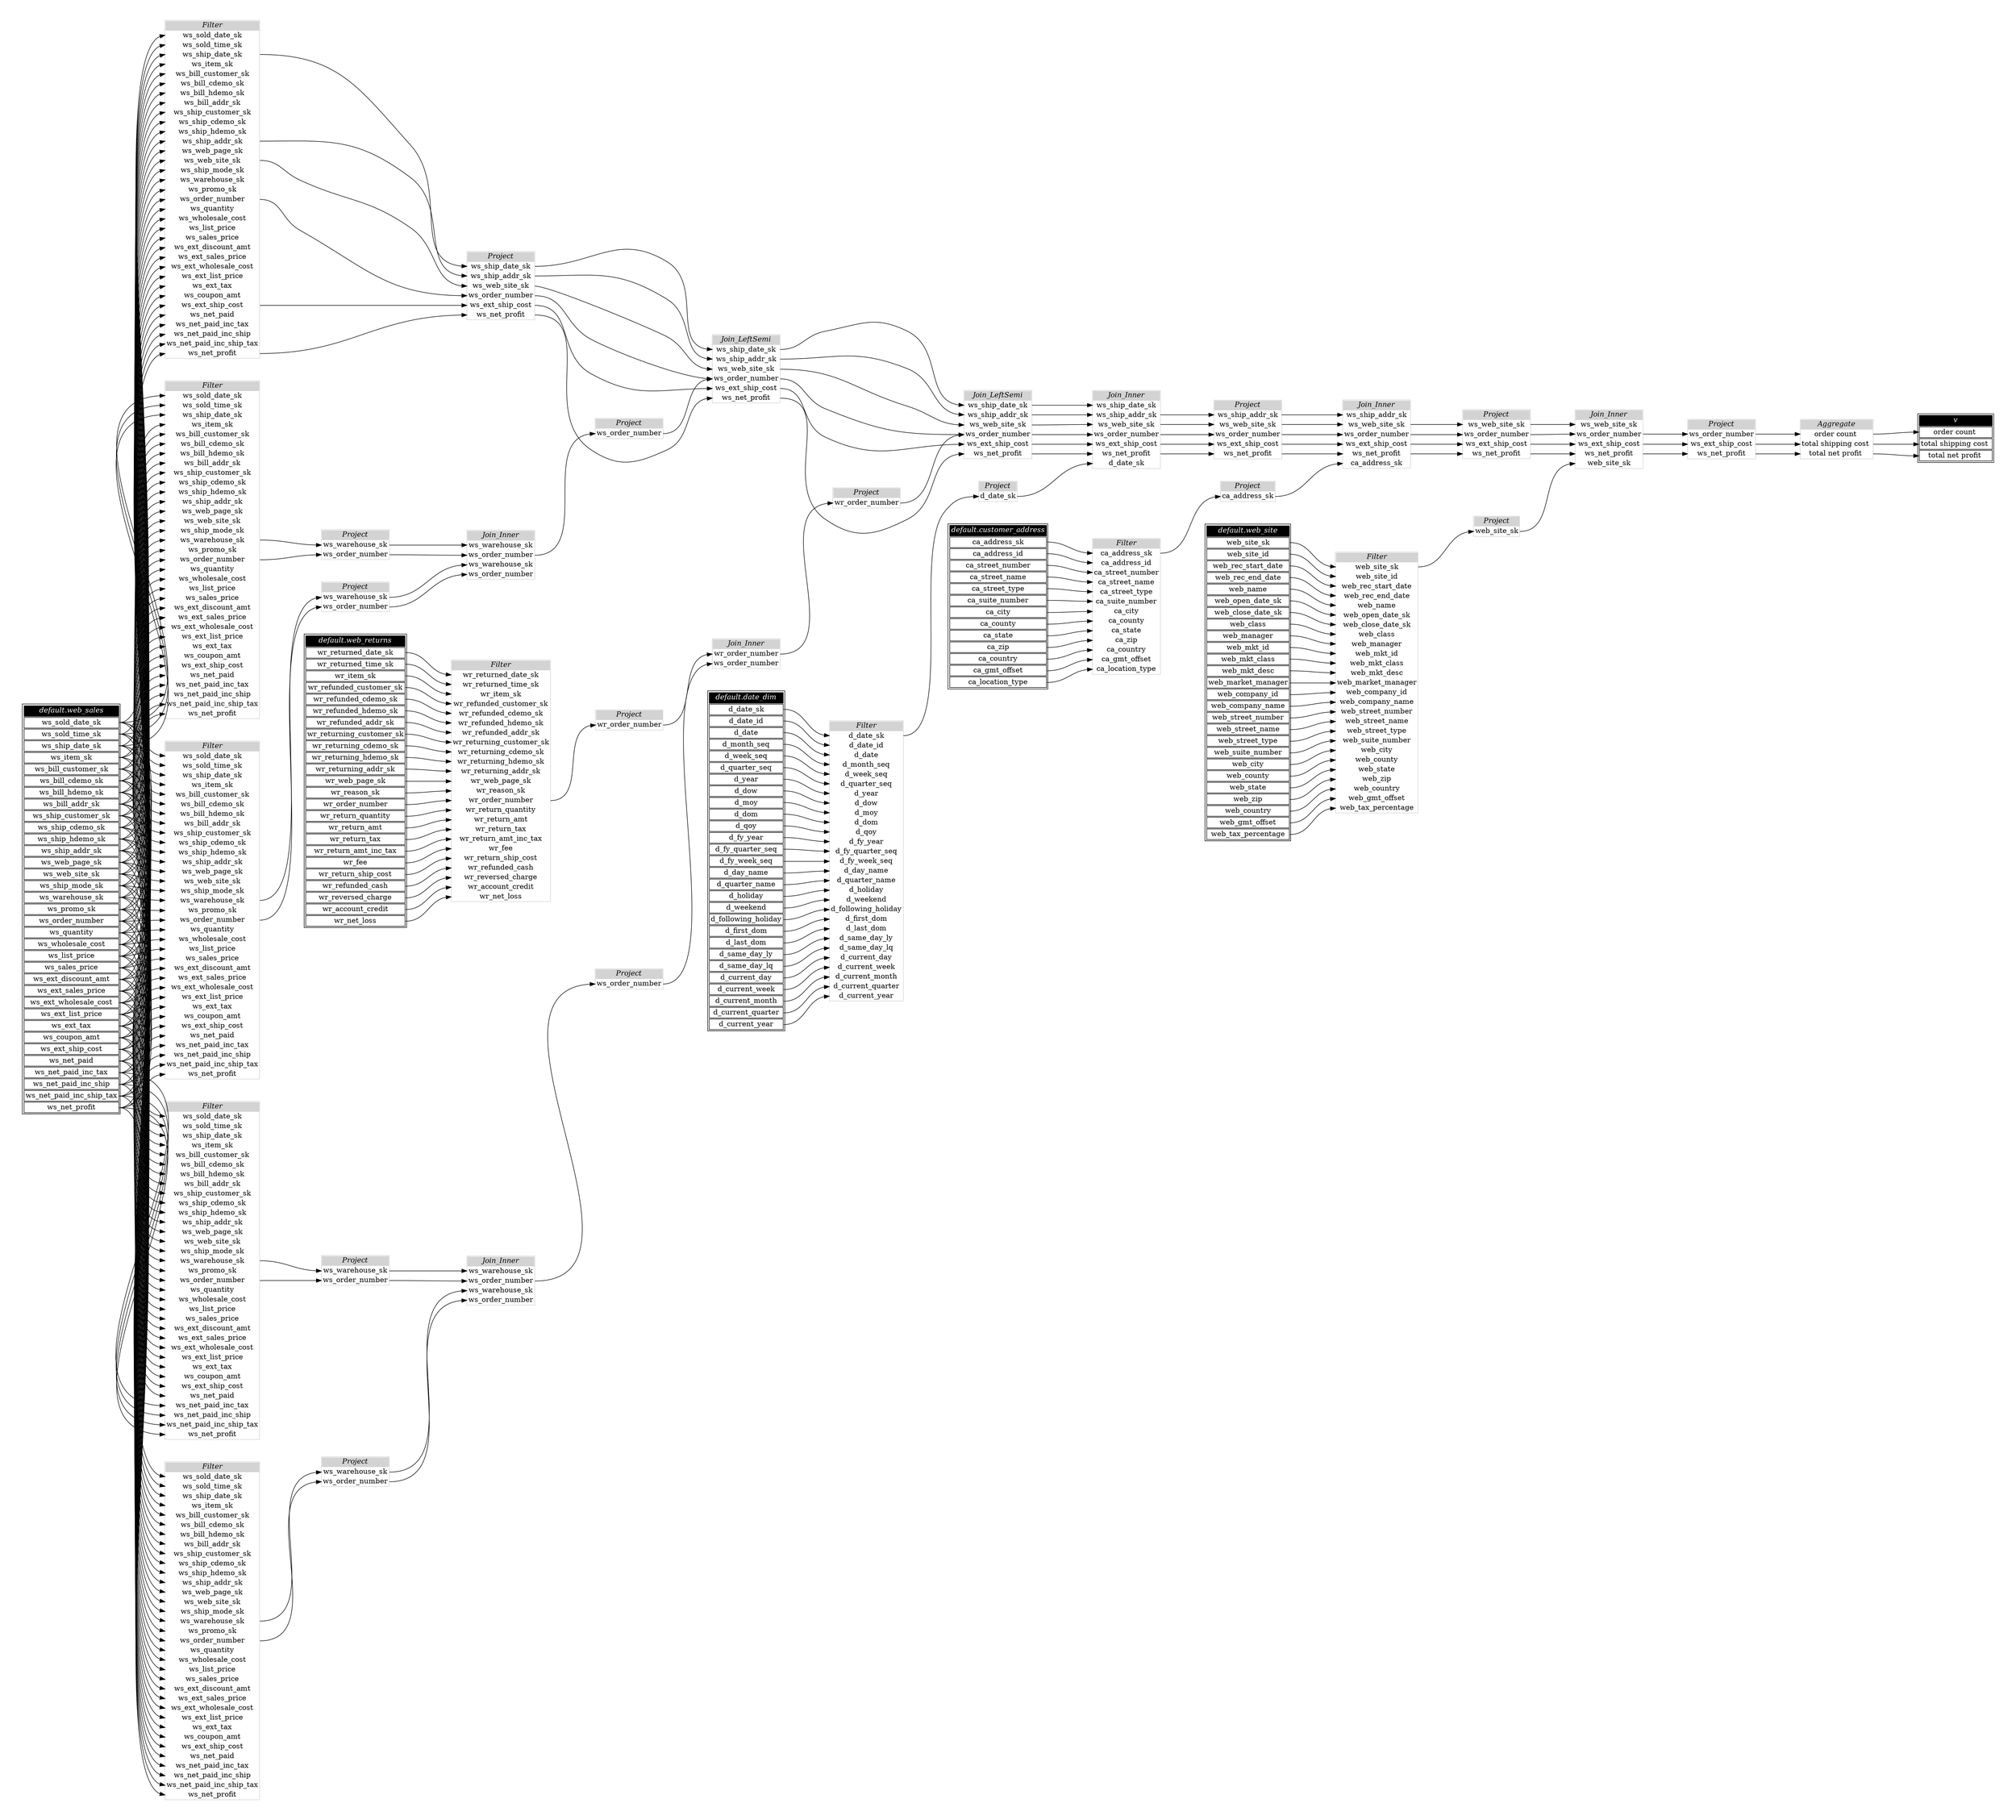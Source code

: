 // Automatically generated by TPCDSFlowTestSuite


digraph {
  graph [pad="0.5" nodesep="0.5" ranksep="1" fontname="Helvetica" rankdir=LR];
  node [shape=plaintext]

  
"Aggregate_e371d98" [label=<
<table color="lightgray" border="1" cellborder="0" cellspacing="0">
  <tr><td bgcolor="lightgray" port="nodeName"><i>Aggregate</i></td></tr>
  <tr><td port="0">order count </td></tr>
<tr><td port="1">total shipping cost </td></tr>
<tr><td port="2">total net profit </td></tr>
</table>>];
     

"Filter_208d523" [label=<
<table color="lightgray" border="1" cellborder="0" cellspacing="0">
  <tr><td bgcolor="lightgray" port="nodeName"><i>Filter</i></td></tr>
  <tr><td port="0">ws_sold_date_sk</td></tr>
<tr><td port="1">ws_sold_time_sk</td></tr>
<tr><td port="2">ws_ship_date_sk</td></tr>
<tr><td port="3">ws_item_sk</td></tr>
<tr><td port="4">ws_bill_customer_sk</td></tr>
<tr><td port="5">ws_bill_cdemo_sk</td></tr>
<tr><td port="6">ws_bill_hdemo_sk</td></tr>
<tr><td port="7">ws_bill_addr_sk</td></tr>
<tr><td port="8">ws_ship_customer_sk</td></tr>
<tr><td port="9">ws_ship_cdemo_sk</td></tr>
<tr><td port="10">ws_ship_hdemo_sk</td></tr>
<tr><td port="11">ws_ship_addr_sk</td></tr>
<tr><td port="12">ws_web_page_sk</td></tr>
<tr><td port="13">ws_web_site_sk</td></tr>
<tr><td port="14">ws_ship_mode_sk</td></tr>
<tr><td port="15">ws_warehouse_sk</td></tr>
<tr><td port="16">ws_promo_sk</td></tr>
<tr><td port="17">ws_order_number</td></tr>
<tr><td port="18">ws_quantity</td></tr>
<tr><td port="19">ws_wholesale_cost</td></tr>
<tr><td port="20">ws_list_price</td></tr>
<tr><td port="21">ws_sales_price</td></tr>
<tr><td port="22">ws_ext_discount_amt</td></tr>
<tr><td port="23">ws_ext_sales_price</td></tr>
<tr><td port="24">ws_ext_wholesale_cost</td></tr>
<tr><td port="25">ws_ext_list_price</td></tr>
<tr><td port="26">ws_ext_tax</td></tr>
<tr><td port="27">ws_coupon_amt</td></tr>
<tr><td port="28">ws_ext_ship_cost</td></tr>
<tr><td port="29">ws_net_paid</td></tr>
<tr><td port="30">ws_net_paid_inc_tax</td></tr>
<tr><td port="31">ws_net_paid_inc_ship</td></tr>
<tr><td port="32">ws_net_paid_inc_ship_tax</td></tr>
<tr><td port="33">ws_net_profit</td></tr>
</table>>];
     

"Filter_3558c4f" [label=<
<table color="lightgray" border="1" cellborder="0" cellspacing="0">
  <tr><td bgcolor="lightgray" port="nodeName"><i>Filter</i></td></tr>
  <tr><td port="0">ws_sold_date_sk</td></tr>
<tr><td port="1">ws_sold_time_sk</td></tr>
<tr><td port="2">ws_ship_date_sk</td></tr>
<tr><td port="3">ws_item_sk</td></tr>
<tr><td port="4">ws_bill_customer_sk</td></tr>
<tr><td port="5">ws_bill_cdemo_sk</td></tr>
<tr><td port="6">ws_bill_hdemo_sk</td></tr>
<tr><td port="7">ws_bill_addr_sk</td></tr>
<tr><td port="8">ws_ship_customer_sk</td></tr>
<tr><td port="9">ws_ship_cdemo_sk</td></tr>
<tr><td port="10">ws_ship_hdemo_sk</td></tr>
<tr><td port="11">ws_ship_addr_sk</td></tr>
<tr><td port="12">ws_web_page_sk</td></tr>
<tr><td port="13">ws_web_site_sk</td></tr>
<tr><td port="14">ws_ship_mode_sk</td></tr>
<tr><td port="15">ws_warehouse_sk</td></tr>
<tr><td port="16">ws_promo_sk</td></tr>
<tr><td port="17">ws_order_number</td></tr>
<tr><td port="18">ws_quantity</td></tr>
<tr><td port="19">ws_wholesale_cost</td></tr>
<tr><td port="20">ws_list_price</td></tr>
<tr><td port="21">ws_sales_price</td></tr>
<tr><td port="22">ws_ext_discount_amt</td></tr>
<tr><td port="23">ws_ext_sales_price</td></tr>
<tr><td port="24">ws_ext_wholesale_cost</td></tr>
<tr><td port="25">ws_ext_list_price</td></tr>
<tr><td port="26">ws_ext_tax</td></tr>
<tr><td port="27">ws_coupon_amt</td></tr>
<tr><td port="28">ws_ext_ship_cost</td></tr>
<tr><td port="29">ws_net_paid</td></tr>
<tr><td port="30">ws_net_paid_inc_tax</td></tr>
<tr><td port="31">ws_net_paid_inc_ship</td></tr>
<tr><td port="32">ws_net_paid_inc_ship_tax</td></tr>
<tr><td port="33">ws_net_profit</td></tr>
</table>>];
     

"Filter_7d4edda" [label=<
<table color="lightgray" border="1" cellborder="0" cellspacing="0">
  <tr><td bgcolor="lightgray" port="nodeName"><i>Filter</i></td></tr>
  <tr><td port="0">ws_sold_date_sk</td></tr>
<tr><td port="1">ws_sold_time_sk</td></tr>
<tr><td port="2">ws_ship_date_sk</td></tr>
<tr><td port="3">ws_item_sk</td></tr>
<tr><td port="4">ws_bill_customer_sk</td></tr>
<tr><td port="5">ws_bill_cdemo_sk</td></tr>
<tr><td port="6">ws_bill_hdemo_sk</td></tr>
<tr><td port="7">ws_bill_addr_sk</td></tr>
<tr><td port="8">ws_ship_customer_sk</td></tr>
<tr><td port="9">ws_ship_cdemo_sk</td></tr>
<tr><td port="10">ws_ship_hdemo_sk</td></tr>
<tr><td port="11">ws_ship_addr_sk</td></tr>
<tr><td port="12">ws_web_page_sk</td></tr>
<tr><td port="13">ws_web_site_sk</td></tr>
<tr><td port="14">ws_ship_mode_sk</td></tr>
<tr><td port="15">ws_warehouse_sk</td></tr>
<tr><td port="16">ws_promo_sk</td></tr>
<tr><td port="17">ws_order_number</td></tr>
<tr><td port="18">ws_quantity</td></tr>
<tr><td port="19">ws_wholesale_cost</td></tr>
<tr><td port="20">ws_list_price</td></tr>
<tr><td port="21">ws_sales_price</td></tr>
<tr><td port="22">ws_ext_discount_amt</td></tr>
<tr><td port="23">ws_ext_sales_price</td></tr>
<tr><td port="24">ws_ext_wholesale_cost</td></tr>
<tr><td port="25">ws_ext_list_price</td></tr>
<tr><td port="26">ws_ext_tax</td></tr>
<tr><td port="27">ws_coupon_amt</td></tr>
<tr><td port="28">ws_ext_ship_cost</td></tr>
<tr><td port="29">ws_net_paid</td></tr>
<tr><td port="30">ws_net_paid_inc_tax</td></tr>
<tr><td port="31">ws_net_paid_inc_ship</td></tr>
<tr><td port="32">ws_net_paid_inc_ship_tax</td></tr>
<tr><td port="33">ws_net_profit</td></tr>
</table>>];
     

"Filter_c6d1581" [label=<
<table color="lightgray" border="1" cellborder="0" cellspacing="0">
  <tr><td bgcolor="lightgray" port="nodeName"><i>Filter</i></td></tr>
  <tr><td port="0">d_date_sk</td></tr>
<tr><td port="1">d_date_id</td></tr>
<tr><td port="2">d_date</td></tr>
<tr><td port="3">d_month_seq</td></tr>
<tr><td port="4">d_week_seq</td></tr>
<tr><td port="5">d_quarter_seq</td></tr>
<tr><td port="6">d_year</td></tr>
<tr><td port="7">d_dow</td></tr>
<tr><td port="8">d_moy</td></tr>
<tr><td port="9">d_dom</td></tr>
<tr><td port="10">d_qoy</td></tr>
<tr><td port="11">d_fy_year</td></tr>
<tr><td port="12">d_fy_quarter_seq</td></tr>
<tr><td port="13">d_fy_week_seq</td></tr>
<tr><td port="14">d_day_name</td></tr>
<tr><td port="15">d_quarter_name</td></tr>
<tr><td port="16">d_holiday</td></tr>
<tr><td port="17">d_weekend</td></tr>
<tr><td port="18">d_following_holiday</td></tr>
<tr><td port="19">d_first_dom</td></tr>
<tr><td port="20">d_last_dom</td></tr>
<tr><td port="21">d_same_day_ly</td></tr>
<tr><td port="22">d_same_day_lq</td></tr>
<tr><td port="23">d_current_day</td></tr>
<tr><td port="24">d_current_week</td></tr>
<tr><td port="25">d_current_month</td></tr>
<tr><td port="26">d_current_quarter</td></tr>
<tr><td port="27">d_current_year</td></tr>
</table>>];
     

"Filter_d4b6db3" [label=<
<table color="lightgray" border="1" cellborder="0" cellspacing="0">
  <tr><td bgcolor="lightgray" port="nodeName"><i>Filter</i></td></tr>
  <tr><td port="0">ws_sold_date_sk</td></tr>
<tr><td port="1">ws_sold_time_sk</td></tr>
<tr><td port="2">ws_ship_date_sk</td></tr>
<tr><td port="3">ws_item_sk</td></tr>
<tr><td port="4">ws_bill_customer_sk</td></tr>
<tr><td port="5">ws_bill_cdemo_sk</td></tr>
<tr><td port="6">ws_bill_hdemo_sk</td></tr>
<tr><td port="7">ws_bill_addr_sk</td></tr>
<tr><td port="8">ws_ship_customer_sk</td></tr>
<tr><td port="9">ws_ship_cdemo_sk</td></tr>
<tr><td port="10">ws_ship_hdemo_sk</td></tr>
<tr><td port="11">ws_ship_addr_sk</td></tr>
<tr><td port="12">ws_web_page_sk</td></tr>
<tr><td port="13">ws_web_site_sk</td></tr>
<tr><td port="14">ws_ship_mode_sk</td></tr>
<tr><td port="15">ws_warehouse_sk</td></tr>
<tr><td port="16">ws_promo_sk</td></tr>
<tr><td port="17">ws_order_number</td></tr>
<tr><td port="18">ws_quantity</td></tr>
<tr><td port="19">ws_wholesale_cost</td></tr>
<tr><td port="20">ws_list_price</td></tr>
<tr><td port="21">ws_sales_price</td></tr>
<tr><td port="22">ws_ext_discount_amt</td></tr>
<tr><td port="23">ws_ext_sales_price</td></tr>
<tr><td port="24">ws_ext_wholesale_cost</td></tr>
<tr><td port="25">ws_ext_list_price</td></tr>
<tr><td port="26">ws_ext_tax</td></tr>
<tr><td port="27">ws_coupon_amt</td></tr>
<tr><td port="28">ws_ext_ship_cost</td></tr>
<tr><td port="29">ws_net_paid</td></tr>
<tr><td port="30">ws_net_paid_inc_tax</td></tr>
<tr><td port="31">ws_net_paid_inc_ship</td></tr>
<tr><td port="32">ws_net_paid_inc_ship_tax</td></tr>
<tr><td port="33">ws_net_profit</td></tr>
</table>>];
     

"Filter_d7a88a7" [label=<
<table color="lightgray" border="1" cellborder="0" cellspacing="0">
  <tr><td bgcolor="lightgray" port="nodeName"><i>Filter</i></td></tr>
  <tr><td port="0">ws_sold_date_sk</td></tr>
<tr><td port="1">ws_sold_time_sk</td></tr>
<tr><td port="2">ws_ship_date_sk</td></tr>
<tr><td port="3">ws_item_sk</td></tr>
<tr><td port="4">ws_bill_customer_sk</td></tr>
<tr><td port="5">ws_bill_cdemo_sk</td></tr>
<tr><td port="6">ws_bill_hdemo_sk</td></tr>
<tr><td port="7">ws_bill_addr_sk</td></tr>
<tr><td port="8">ws_ship_customer_sk</td></tr>
<tr><td port="9">ws_ship_cdemo_sk</td></tr>
<tr><td port="10">ws_ship_hdemo_sk</td></tr>
<tr><td port="11">ws_ship_addr_sk</td></tr>
<tr><td port="12">ws_web_page_sk</td></tr>
<tr><td port="13">ws_web_site_sk</td></tr>
<tr><td port="14">ws_ship_mode_sk</td></tr>
<tr><td port="15">ws_warehouse_sk</td></tr>
<tr><td port="16">ws_promo_sk</td></tr>
<tr><td port="17">ws_order_number</td></tr>
<tr><td port="18">ws_quantity</td></tr>
<tr><td port="19">ws_wholesale_cost</td></tr>
<tr><td port="20">ws_list_price</td></tr>
<tr><td port="21">ws_sales_price</td></tr>
<tr><td port="22">ws_ext_discount_amt</td></tr>
<tr><td port="23">ws_ext_sales_price</td></tr>
<tr><td port="24">ws_ext_wholesale_cost</td></tr>
<tr><td port="25">ws_ext_list_price</td></tr>
<tr><td port="26">ws_ext_tax</td></tr>
<tr><td port="27">ws_coupon_amt</td></tr>
<tr><td port="28">ws_ext_ship_cost</td></tr>
<tr><td port="29">ws_net_paid</td></tr>
<tr><td port="30">ws_net_paid_inc_tax</td></tr>
<tr><td port="31">ws_net_paid_inc_ship</td></tr>
<tr><td port="32">ws_net_paid_inc_ship_tax</td></tr>
<tr><td port="33">ws_net_profit</td></tr>
</table>>];
     

"Filter_e2f67c9" [label=<
<table color="lightgray" border="1" cellborder="0" cellspacing="0">
  <tr><td bgcolor="lightgray" port="nodeName"><i>Filter</i></td></tr>
  <tr><td port="0">ca_address_sk</td></tr>
<tr><td port="1">ca_address_id</td></tr>
<tr><td port="2">ca_street_number</td></tr>
<tr><td port="3">ca_street_name</td></tr>
<tr><td port="4">ca_street_type</td></tr>
<tr><td port="5">ca_suite_number</td></tr>
<tr><td port="6">ca_city</td></tr>
<tr><td port="7">ca_county</td></tr>
<tr><td port="8">ca_state</td></tr>
<tr><td port="9">ca_zip</td></tr>
<tr><td port="10">ca_country</td></tr>
<tr><td port="11">ca_gmt_offset</td></tr>
<tr><td port="12">ca_location_type</td></tr>
</table>>];
     

"Filter_e3b08f1" [label=<
<table color="lightgray" border="1" cellborder="0" cellspacing="0">
  <tr><td bgcolor="lightgray" port="nodeName"><i>Filter</i></td></tr>
  <tr><td port="0">web_site_sk</td></tr>
<tr><td port="1">web_site_id</td></tr>
<tr><td port="2">web_rec_start_date</td></tr>
<tr><td port="3">web_rec_end_date</td></tr>
<tr><td port="4">web_name</td></tr>
<tr><td port="5">web_open_date_sk</td></tr>
<tr><td port="6">web_close_date_sk</td></tr>
<tr><td port="7">web_class</td></tr>
<tr><td port="8">web_manager</td></tr>
<tr><td port="9">web_mkt_id</td></tr>
<tr><td port="10">web_mkt_class</td></tr>
<tr><td port="11">web_mkt_desc</td></tr>
<tr><td port="12">web_market_manager</td></tr>
<tr><td port="13">web_company_id</td></tr>
<tr><td port="14">web_company_name</td></tr>
<tr><td port="15">web_street_number</td></tr>
<tr><td port="16">web_street_name</td></tr>
<tr><td port="17">web_street_type</td></tr>
<tr><td port="18">web_suite_number</td></tr>
<tr><td port="19">web_city</td></tr>
<tr><td port="20">web_county</td></tr>
<tr><td port="21">web_state</td></tr>
<tr><td port="22">web_zip</td></tr>
<tr><td port="23">web_country</td></tr>
<tr><td port="24">web_gmt_offset</td></tr>
<tr><td port="25">web_tax_percentage</td></tr>
</table>>];
     

"Filter_fd3e53d" [label=<
<table color="lightgray" border="1" cellborder="0" cellspacing="0">
  <tr><td bgcolor="lightgray" port="nodeName"><i>Filter</i></td></tr>
  <tr><td port="0">wr_returned_date_sk</td></tr>
<tr><td port="1">wr_returned_time_sk</td></tr>
<tr><td port="2">wr_item_sk</td></tr>
<tr><td port="3">wr_refunded_customer_sk</td></tr>
<tr><td port="4">wr_refunded_cdemo_sk</td></tr>
<tr><td port="5">wr_refunded_hdemo_sk</td></tr>
<tr><td port="6">wr_refunded_addr_sk</td></tr>
<tr><td port="7">wr_returning_customer_sk</td></tr>
<tr><td port="8">wr_returning_cdemo_sk</td></tr>
<tr><td port="9">wr_returning_hdemo_sk</td></tr>
<tr><td port="10">wr_returning_addr_sk</td></tr>
<tr><td port="11">wr_web_page_sk</td></tr>
<tr><td port="12">wr_reason_sk</td></tr>
<tr><td port="13">wr_order_number</td></tr>
<tr><td port="14">wr_return_quantity</td></tr>
<tr><td port="15">wr_return_amt</td></tr>
<tr><td port="16">wr_return_tax</td></tr>
<tr><td port="17">wr_return_amt_inc_tax</td></tr>
<tr><td port="18">wr_fee</td></tr>
<tr><td port="19">wr_return_ship_cost</td></tr>
<tr><td port="20">wr_refunded_cash</td></tr>
<tr><td port="21">wr_reversed_charge</td></tr>
<tr><td port="22">wr_account_credit</td></tr>
<tr><td port="23">wr_net_loss</td></tr>
</table>>];
     

"Join_Inner_01ff8b7" [label=<
<table color="lightgray" border="1" cellborder="0" cellspacing="0">
  <tr><td bgcolor="lightgray" port="nodeName"><i>Join_Inner</i></td></tr>
  <tr><td port="0">ws_warehouse_sk</td></tr>
<tr><td port="1">ws_order_number</td></tr>
<tr><td port="2">ws_warehouse_sk</td></tr>
<tr><td port="3">ws_order_number</td></tr>
</table>>];
     

"Join_Inner_53e3b53" [label=<
<table color="lightgray" border="1" cellborder="0" cellspacing="0">
  <tr><td bgcolor="lightgray" port="nodeName"><i>Join_Inner</i></td></tr>
  <tr><td port="0">ws_web_site_sk</td></tr>
<tr><td port="1">ws_order_number</td></tr>
<tr><td port="2">ws_ext_ship_cost</td></tr>
<tr><td port="3">ws_net_profit</td></tr>
<tr><td port="4">web_site_sk</td></tr>
</table>>];
     

"Join_Inner_595f72b" [label=<
<table color="lightgray" border="1" cellborder="0" cellspacing="0">
  <tr><td bgcolor="lightgray" port="nodeName"><i>Join_Inner</i></td></tr>
  <tr><td port="0">ws_warehouse_sk</td></tr>
<tr><td port="1">ws_order_number</td></tr>
<tr><td port="2">ws_warehouse_sk</td></tr>
<tr><td port="3">ws_order_number</td></tr>
</table>>];
     

"Join_Inner_8ac22c2" [label=<
<table color="lightgray" border="1" cellborder="0" cellspacing="0">
  <tr><td bgcolor="lightgray" port="nodeName"><i>Join_Inner</i></td></tr>
  <tr><td port="0">ws_ship_addr_sk</td></tr>
<tr><td port="1">ws_web_site_sk</td></tr>
<tr><td port="2">ws_order_number</td></tr>
<tr><td port="3">ws_ext_ship_cost</td></tr>
<tr><td port="4">ws_net_profit</td></tr>
<tr><td port="5">ca_address_sk</td></tr>
</table>>];
     

"Join_Inner_a0d9948" [label=<
<table color="lightgray" border="1" cellborder="0" cellspacing="0">
  <tr><td bgcolor="lightgray" port="nodeName"><i>Join_Inner</i></td></tr>
  <tr><td port="0">wr_order_number</td></tr>
<tr><td port="1">ws_order_number</td></tr>
</table>>];
     

"Join_Inner_d05cafd" [label=<
<table color="lightgray" border="1" cellborder="0" cellspacing="0">
  <tr><td bgcolor="lightgray" port="nodeName"><i>Join_Inner</i></td></tr>
  <tr><td port="0">ws_ship_date_sk</td></tr>
<tr><td port="1">ws_ship_addr_sk</td></tr>
<tr><td port="2">ws_web_site_sk</td></tr>
<tr><td port="3">ws_order_number</td></tr>
<tr><td port="4">ws_ext_ship_cost</td></tr>
<tr><td port="5">ws_net_profit</td></tr>
<tr><td port="6">d_date_sk</td></tr>
</table>>];
     

"Join_LeftSemi_2421563" [label=<
<table color="lightgray" border="1" cellborder="0" cellspacing="0">
  <tr><td bgcolor="lightgray" port="nodeName"><i>Join_LeftSemi</i></td></tr>
  <tr><td port="0">ws_ship_date_sk</td></tr>
<tr><td port="1">ws_ship_addr_sk</td></tr>
<tr><td port="2">ws_web_site_sk</td></tr>
<tr><td port="3">ws_order_number</td></tr>
<tr><td port="4">ws_ext_ship_cost</td></tr>
<tr><td port="5">ws_net_profit</td></tr>
</table>>];
     

"Join_LeftSemi_fd9c0bb" [label=<
<table color="lightgray" border="1" cellborder="0" cellspacing="0">
  <tr><td bgcolor="lightgray" port="nodeName"><i>Join_LeftSemi</i></td></tr>
  <tr><td port="0">ws_ship_date_sk</td></tr>
<tr><td port="1">ws_ship_addr_sk</td></tr>
<tr><td port="2">ws_web_site_sk</td></tr>
<tr><td port="3">ws_order_number</td></tr>
<tr><td port="4">ws_ext_ship_cost</td></tr>
<tr><td port="5">ws_net_profit</td></tr>
</table>>];
     

"Project_0d5167a" [label=<
<table color="lightgray" border="1" cellborder="0" cellspacing="0">
  <tr><td bgcolor="lightgray" port="nodeName"><i>Project</i></td></tr>
  <tr><td port="0">ws_warehouse_sk</td></tr>
<tr><td port="1">ws_order_number</td></tr>
</table>>];
     

"Project_19431f5" [label=<
<table color="lightgray" border="1" cellborder="0" cellspacing="0">
  <tr><td bgcolor="lightgray" port="nodeName"><i>Project</i></td></tr>
  <tr><td port="0">ws_web_site_sk</td></tr>
<tr><td port="1">ws_order_number</td></tr>
<tr><td port="2">ws_ext_ship_cost</td></tr>
<tr><td port="3">ws_net_profit</td></tr>
</table>>];
     

"Project_19eef0f" [label=<
<table color="lightgray" border="1" cellborder="0" cellspacing="0">
  <tr><td bgcolor="lightgray" port="nodeName"><i>Project</i></td></tr>
  <tr><td port="0">ws_order_number</td></tr>
</table>>];
     

"Project_1ca15ed" [label=<
<table color="lightgray" border="1" cellborder="0" cellspacing="0">
  <tr><td bgcolor="lightgray" port="nodeName"><i>Project</i></td></tr>
  <tr><td port="0">ws_warehouse_sk</td></tr>
<tr><td port="1">ws_order_number</td></tr>
</table>>];
     

"Project_62c9b9e" [label=<
<table color="lightgray" border="1" cellborder="0" cellspacing="0">
  <tr><td bgcolor="lightgray" port="nodeName"><i>Project</i></td></tr>
  <tr><td port="0">ws_order_number</td></tr>
</table>>];
     

"Project_6540848" [label=<
<table color="lightgray" border="1" cellborder="0" cellspacing="0">
  <tr><td bgcolor="lightgray" port="nodeName"><i>Project</i></td></tr>
  <tr><td port="0">ws_warehouse_sk</td></tr>
<tr><td port="1">ws_order_number</td></tr>
</table>>];
     

"Project_6ca5e02" [label=<
<table color="lightgray" border="1" cellborder="0" cellspacing="0">
  <tr><td bgcolor="lightgray" port="nodeName"><i>Project</i></td></tr>
  <tr><td port="0">d_date_sk</td></tr>
</table>>];
     

"Project_a40dfd4" [label=<
<table color="lightgray" border="1" cellborder="0" cellspacing="0">
  <tr><td bgcolor="lightgray" port="nodeName"><i>Project</i></td></tr>
  <tr><td port="0">ws_order_number</td></tr>
<tr><td port="1">ws_ext_ship_cost</td></tr>
<tr><td port="2">ws_net_profit</td></tr>
</table>>];
     

"Project_ace1cfa" [label=<
<table color="lightgray" border="1" cellborder="0" cellspacing="0">
  <tr><td bgcolor="lightgray" port="nodeName"><i>Project</i></td></tr>
  <tr><td port="0">wr_order_number</td></tr>
</table>>];
     

"Project_b11dfa2" [label=<
<table color="lightgray" border="1" cellborder="0" cellspacing="0">
  <tr><td bgcolor="lightgray" port="nodeName"><i>Project</i></td></tr>
  <tr><td port="0">ws_warehouse_sk</td></tr>
<tr><td port="1">ws_order_number</td></tr>
</table>>];
     

"Project_be45a63" [label=<
<table color="lightgray" border="1" cellborder="0" cellspacing="0">
  <tr><td bgcolor="lightgray" port="nodeName"><i>Project</i></td></tr>
  <tr><td port="0">wr_order_number</td></tr>
</table>>];
     

"Project_caf7d33" [label=<
<table color="lightgray" border="1" cellborder="0" cellspacing="0">
  <tr><td bgcolor="lightgray" port="nodeName"><i>Project</i></td></tr>
  <tr><td port="0">web_site_sk</td></tr>
</table>>];
     

"Project_d625733" [label=<
<table color="lightgray" border="1" cellborder="0" cellspacing="0">
  <tr><td bgcolor="lightgray" port="nodeName"><i>Project</i></td></tr>
  <tr><td port="0">ws_ship_date_sk</td></tr>
<tr><td port="1">ws_ship_addr_sk</td></tr>
<tr><td port="2">ws_web_site_sk</td></tr>
<tr><td port="3">ws_order_number</td></tr>
<tr><td port="4">ws_ext_ship_cost</td></tr>
<tr><td port="5">ws_net_profit</td></tr>
</table>>];
     

"Project_d7af72d" [label=<
<table color="lightgray" border="1" cellborder="0" cellspacing="0">
  <tr><td bgcolor="lightgray" port="nodeName"><i>Project</i></td></tr>
  <tr><td port="0">ca_address_sk</td></tr>
</table>>];
     

"Project_f8af195" [label=<
<table color="lightgray" border="1" cellborder="0" cellspacing="0">
  <tr><td bgcolor="lightgray" port="nodeName"><i>Project</i></td></tr>
  <tr><td port="0">ws_ship_addr_sk</td></tr>
<tr><td port="1">ws_web_site_sk</td></tr>
<tr><td port="2">ws_order_number</td></tr>
<tr><td port="3">ws_ext_ship_cost</td></tr>
<tr><td port="4">ws_net_profit</td></tr>
</table>>];
     

"default.customer_address" [color="black" label=<
<table>
  <tr><td bgcolor="black" port="nodeName"><i><font color="white">default.customer_address</font></i></td></tr>
  <tr><td port="0">ca_address_sk</td></tr>
<tr><td port="1">ca_address_id</td></tr>
<tr><td port="2">ca_street_number</td></tr>
<tr><td port="3">ca_street_name</td></tr>
<tr><td port="4">ca_street_type</td></tr>
<tr><td port="5">ca_suite_number</td></tr>
<tr><td port="6">ca_city</td></tr>
<tr><td port="7">ca_county</td></tr>
<tr><td port="8">ca_state</td></tr>
<tr><td port="9">ca_zip</td></tr>
<tr><td port="10">ca_country</td></tr>
<tr><td port="11">ca_gmt_offset</td></tr>
<tr><td port="12">ca_location_type</td></tr>
</table>>];
     

"default.date_dim" [color="black" label=<
<table>
  <tr><td bgcolor="black" port="nodeName"><i><font color="white">default.date_dim</font></i></td></tr>
  <tr><td port="0">d_date_sk</td></tr>
<tr><td port="1">d_date_id</td></tr>
<tr><td port="2">d_date</td></tr>
<tr><td port="3">d_month_seq</td></tr>
<tr><td port="4">d_week_seq</td></tr>
<tr><td port="5">d_quarter_seq</td></tr>
<tr><td port="6">d_year</td></tr>
<tr><td port="7">d_dow</td></tr>
<tr><td port="8">d_moy</td></tr>
<tr><td port="9">d_dom</td></tr>
<tr><td port="10">d_qoy</td></tr>
<tr><td port="11">d_fy_year</td></tr>
<tr><td port="12">d_fy_quarter_seq</td></tr>
<tr><td port="13">d_fy_week_seq</td></tr>
<tr><td port="14">d_day_name</td></tr>
<tr><td port="15">d_quarter_name</td></tr>
<tr><td port="16">d_holiday</td></tr>
<tr><td port="17">d_weekend</td></tr>
<tr><td port="18">d_following_holiday</td></tr>
<tr><td port="19">d_first_dom</td></tr>
<tr><td port="20">d_last_dom</td></tr>
<tr><td port="21">d_same_day_ly</td></tr>
<tr><td port="22">d_same_day_lq</td></tr>
<tr><td port="23">d_current_day</td></tr>
<tr><td port="24">d_current_week</td></tr>
<tr><td port="25">d_current_month</td></tr>
<tr><td port="26">d_current_quarter</td></tr>
<tr><td port="27">d_current_year</td></tr>
</table>>];
     

"default.web_returns" [color="black" label=<
<table>
  <tr><td bgcolor="black" port="nodeName"><i><font color="white">default.web_returns</font></i></td></tr>
  <tr><td port="0">wr_returned_date_sk</td></tr>
<tr><td port="1">wr_returned_time_sk</td></tr>
<tr><td port="2">wr_item_sk</td></tr>
<tr><td port="3">wr_refunded_customer_sk</td></tr>
<tr><td port="4">wr_refunded_cdemo_sk</td></tr>
<tr><td port="5">wr_refunded_hdemo_sk</td></tr>
<tr><td port="6">wr_refunded_addr_sk</td></tr>
<tr><td port="7">wr_returning_customer_sk</td></tr>
<tr><td port="8">wr_returning_cdemo_sk</td></tr>
<tr><td port="9">wr_returning_hdemo_sk</td></tr>
<tr><td port="10">wr_returning_addr_sk</td></tr>
<tr><td port="11">wr_web_page_sk</td></tr>
<tr><td port="12">wr_reason_sk</td></tr>
<tr><td port="13">wr_order_number</td></tr>
<tr><td port="14">wr_return_quantity</td></tr>
<tr><td port="15">wr_return_amt</td></tr>
<tr><td port="16">wr_return_tax</td></tr>
<tr><td port="17">wr_return_amt_inc_tax</td></tr>
<tr><td port="18">wr_fee</td></tr>
<tr><td port="19">wr_return_ship_cost</td></tr>
<tr><td port="20">wr_refunded_cash</td></tr>
<tr><td port="21">wr_reversed_charge</td></tr>
<tr><td port="22">wr_account_credit</td></tr>
<tr><td port="23">wr_net_loss</td></tr>
</table>>];
     

"default.web_sales" [color="black" label=<
<table>
  <tr><td bgcolor="black" port="nodeName"><i><font color="white">default.web_sales</font></i></td></tr>
  <tr><td port="0">ws_sold_date_sk</td></tr>
<tr><td port="1">ws_sold_time_sk</td></tr>
<tr><td port="2">ws_ship_date_sk</td></tr>
<tr><td port="3">ws_item_sk</td></tr>
<tr><td port="4">ws_bill_customer_sk</td></tr>
<tr><td port="5">ws_bill_cdemo_sk</td></tr>
<tr><td port="6">ws_bill_hdemo_sk</td></tr>
<tr><td port="7">ws_bill_addr_sk</td></tr>
<tr><td port="8">ws_ship_customer_sk</td></tr>
<tr><td port="9">ws_ship_cdemo_sk</td></tr>
<tr><td port="10">ws_ship_hdemo_sk</td></tr>
<tr><td port="11">ws_ship_addr_sk</td></tr>
<tr><td port="12">ws_web_page_sk</td></tr>
<tr><td port="13">ws_web_site_sk</td></tr>
<tr><td port="14">ws_ship_mode_sk</td></tr>
<tr><td port="15">ws_warehouse_sk</td></tr>
<tr><td port="16">ws_promo_sk</td></tr>
<tr><td port="17">ws_order_number</td></tr>
<tr><td port="18">ws_quantity</td></tr>
<tr><td port="19">ws_wholesale_cost</td></tr>
<tr><td port="20">ws_list_price</td></tr>
<tr><td port="21">ws_sales_price</td></tr>
<tr><td port="22">ws_ext_discount_amt</td></tr>
<tr><td port="23">ws_ext_sales_price</td></tr>
<tr><td port="24">ws_ext_wholesale_cost</td></tr>
<tr><td port="25">ws_ext_list_price</td></tr>
<tr><td port="26">ws_ext_tax</td></tr>
<tr><td port="27">ws_coupon_amt</td></tr>
<tr><td port="28">ws_ext_ship_cost</td></tr>
<tr><td port="29">ws_net_paid</td></tr>
<tr><td port="30">ws_net_paid_inc_tax</td></tr>
<tr><td port="31">ws_net_paid_inc_ship</td></tr>
<tr><td port="32">ws_net_paid_inc_ship_tax</td></tr>
<tr><td port="33">ws_net_profit</td></tr>
</table>>];
     

"default.web_site" [color="black" label=<
<table>
  <tr><td bgcolor="black" port="nodeName"><i><font color="white">default.web_site</font></i></td></tr>
  <tr><td port="0">web_site_sk</td></tr>
<tr><td port="1">web_site_id</td></tr>
<tr><td port="2">web_rec_start_date</td></tr>
<tr><td port="3">web_rec_end_date</td></tr>
<tr><td port="4">web_name</td></tr>
<tr><td port="5">web_open_date_sk</td></tr>
<tr><td port="6">web_close_date_sk</td></tr>
<tr><td port="7">web_class</td></tr>
<tr><td port="8">web_manager</td></tr>
<tr><td port="9">web_mkt_id</td></tr>
<tr><td port="10">web_mkt_class</td></tr>
<tr><td port="11">web_mkt_desc</td></tr>
<tr><td port="12">web_market_manager</td></tr>
<tr><td port="13">web_company_id</td></tr>
<tr><td port="14">web_company_name</td></tr>
<tr><td port="15">web_street_number</td></tr>
<tr><td port="16">web_street_name</td></tr>
<tr><td port="17">web_street_type</td></tr>
<tr><td port="18">web_suite_number</td></tr>
<tr><td port="19">web_city</td></tr>
<tr><td port="20">web_county</td></tr>
<tr><td port="21">web_state</td></tr>
<tr><td port="22">web_zip</td></tr>
<tr><td port="23">web_country</td></tr>
<tr><td port="24">web_gmt_offset</td></tr>
<tr><td port="25">web_tax_percentage</td></tr>
</table>>];
     

"v" [color="black" label=<
<table>
  <tr><td bgcolor="black" port="nodeName"><i><font color="white">v</font></i></td></tr>
  <tr><td port="0">order count </td></tr>
<tr><td port="1">total shipping cost </td></tr>
<tr><td port="2">total net profit </td></tr>
</table>>];
     
  "Aggregate_e371d98":0 -> "v":0;
"Aggregate_e371d98":1 -> "v":1;
"Aggregate_e371d98":2 -> "v":2;
"Filter_208d523":15 -> "Project_b11dfa2":0;
"Filter_208d523":17 -> "Project_b11dfa2":1;
"Filter_3558c4f":15 -> "Project_1ca15ed":0;
"Filter_3558c4f":17 -> "Project_1ca15ed":1;
"Filter_7d4edda":11 -> "Project_d625733":1;
"Filter_7d4edda":13 -> "Project_d625733":2;
"Filter_7d4edda":17 -> "Project_d625733":3;
"Filter_7d4edda":2 -> "Project_d625733":0;
"Filter_7d4edda":28 -> "Project_d625733":4;
"Filter_7d4edda":33 -> "Project_d625733":5;
"Filter_c6d1581":0 -> "Project_6ca5e02":0;
"Filter_d4b6db3":15 -> "Project_0d5167a":0;
"Filter_d4b6db3":17 -> "Project_0d5167a":1;
"Filter_d7a88a7":15 -> "Project_6540848":0;
"Filter_d7a88a7":17 -> "Project_6540848":1;
"Filter_e2f67c9":0 -> "Project_d7af72d":0;
"Filter_e3b08f1":0 -> "Project_caf7d33":0;
"Filter_fd3e53d":13 -> "Project_be45a63":0;
"Join_Inner_01ff8b7":1 -> "Project_62c9b9e":0;
"Join_Inner_53e3b53":1 -> "Project_a40dfd4":0;
"Join_Inner_53e3b53":2 -> "Project_a40dfd4":1;
"Join_Inner_53e3b53":3 -> "Project_a40dfd4":2;
"Join_Inner_595f72b":1 -> "Project_19eef0f":0;
"Join_Inner_8ac22c2":1 -> "Project_19431f5":0;
"Join_Inner_8ac22c2":2 -> "Project_19431f5":1;
"Join_Inner_8ac22c2":3 -> "Project_19431f5":2;
"Join_Inner_8ac22c2":4 -> "Project_19431f5":3;
"Join_Inner_a0d9948":0 -> "Project_ace1cfa":0;
"Join_Inner_d05cafd":1 -> "Project_f8af195":0;
"Join_Inner_d05cafd":2 -> "Project_f8af195":1;
"Join_Inner_d05cafd":3 -> "Project_f8af195":2;
"Join_Inner_d05cafd":4 -> "Project_f8af195":3;
"Join_Inner_d05cafd":5 -> "Project_f8af195":4;
"Join_LeftSemi_2421563":0 -> "Join_Inner_d05cafd":0;
"Join_LeftSemi_2421563":1 -> "Join_Inner_d05cafd":1;
"Join_LeftSemi_2421563":2 -> "Join_Inner_d05cafd":2;
"Join_LeftSemi_2421563":3 -> "Join_Inner_d05cafd":3;
"Join_LeftSemi_2421563":4 -> "Join_Inner_d05cafd":4;
"Join_LeftSemi_2421563":5 -> "Join_Inner_d05cafd":5;
"Join_LeftSemi_fd9c0bb":0 -> "Join_LeftSemi_2421563":0;
"Join_LeftSemi_fd9c0bb":1 -> "Join_LeftSemi_2421563":1;
"Join_LeftSemi_fd9c0bb":2 -> "Join_LeftSemi_2421563":2;
"Join_LeftSemi_fd9c0bb":3 -> "Join_LeftSemi_2421563":3;
"Join_LeftSemi_fd9c0bb":4 -> "Join_LeftSemi_2421563":4;
"Join_LeftSemi_fd9c0bb":5 -> "Join_LeftSemi_2421563":5;
"Project_0d5167a":0 -> "Join_Inner_01ff8b7":2;
"Project_0d5167a":1 -> "Join_Inner_01ff8b7":3;
"Project_19431f5":0 -> "Join_Inner_53e3b53":0;
"Project_19431f5":1 -> "Join_Inner_53e3b53":1;
"Project_19431f5":2 -> "Join_Inner_53e3b53":2;
"Project_19431f5":3 -> "Join_Inner_53e3b53":3;
"Project_19eef0f":0 -> "Join_LeftSemi_fd9c0bb":3;
"Project_1ca15ed":0 -> "Join_Inner_595f72b":2;
"Project_1ca15ed":1 -> "Join_Inner_595f72b":3;
"Project_62c9b9e":0 -> "Join_Inner_a0d9948":1;
"Project_6540848":0 -> "Join_Inner_595f72b":0;
"Project_6540848":1 -> "Join_Inner_595f72b":1;
"Project_6ca5e02":0 -> "Join_Inner_d05cafd":6;
"Project_a40dfd4":0 -> "Aggregate_e371d98":0;
"Project_a40dfd4":1 -> "Aggregate_e371d98":1;
"Project_a40dfd4":2 -> "Aggregate_e371d98":2;
"Project_ace1cfa":0 -> "Join_LeftSemi_2421563":3;
"Project_b11dfa2":0 -> "Join_Inner_01ff8b7":0;
"Project_b11dfa2":1 -> "Join_Inner_01ff8b7":1;
"Project_be45a63":0 -> "Join_Inner_a0d9948":0;
"Project_caf7d33":0 -> "Join_Inner_53e3b53":4;
"Project_d625733":0 -> "Join_LeftSemi_fd9c0bb":0;
"Project_d625733":1 -> "Join_LeftSemi_fd9c0bb":1;
"Project_d625733":2 -> "Join_LeftSemi_fd9c0bb":2;
"Project_d625733":3 -> "Join_LeftSemi_fd9c0bb":3;
"Project_d625733":4 -> "Join_LeftSemi_fd9c0bb":4;
"Project_d625733":5 -> "Join_LeftSemi_fd9c0bb":5;
"Project_d7af72d":0 -> "Join_Inner_8ac22c2":5;
"Project_f8af195":0 -> "Join_Inner_8ac22c2":0;
"Project_f8af195":1 -> "Join_Inner_8ac22c2":1;
"Project_f8af195":2 -> "Join_Inner_8ac22c2":2;
"Project_f8af195":3 -> "Join_Inner_8ac22c2":3;
"Project_f8af195":4 -> "Join_Inner_8ac22c2":4;
"default.customer_address":0 -> "Filter_e2f67c9":0;
"default.customer_address":1 -> "Filter_e2f67c9":1;
"default.customer_address":10 -> "Filter_e2f67c9":10;
"default.customer_address":11 -> "Filter_e2f67c9":11;
"default.customer_address":12 -> "Filter_e2f67c9":12;
"default.customer_address":2 -> "Filter_e2f67c9":2;
"default.customer_address":3 -> "Filter_e2f67c9":3;
"default.customer_address":4 -> "Filter_e2f67c9":4;
"default.customer_address":5 -> "Filter_e2f67c9":5;
"default.customer_address":6 -> "Filter_e2f67c9":6;
"default.customer_address":7 -> "Filter_e2f67c9":7;
"default.customer_address":8 -> "Filter_e2f67c9":8;
"default.customer_address":9 -> "Filter_e2f67c9":9;
"default.date_dim":0 -> "Filter_c6d1581":0;
"default.date_dim":1 -> "Filter_c6d1581":1;
"default.date_dim":10 -> "Filter_c6d1581":10;
"default.date_dim":11 -> "Filter_c6d1581":11;
"default.date_dim":12 -> "Filter_c6d1581":12;
"default.date_dim":13 -> "Filter_c6d1581":13;
"default.date_dim":14 -> "Filter_c6d1581":14;
"default.date_dim":15 -> "Filter_c6d1581":15;
"default.date_dim":16 -> "Filter_c6d1581":16;
"default.date_dim":17 -> "Filter_c6d1581":17;
"default.date_dim":18 -> "Filter_c6d1581":18;
"default.date_dim":19 -> "Filter_c6d1581":19;
"default.date_dim":2 -> "Filter_c6d1581":2;
"default.date_dim":20 -> "Filter_c6d1581":20;
"default.date_dim":21 -> "Filter_c6d1581":21;
"default.date_dim":22 -> "Filter_c6d1581":22;
"default.date_dim":23 -> "Filter_c6d1581":23;
"default.date_dim":24 -> "Filter_c6d1581":24;
"default.date_dim":25 -> "Filter_c6d1581":25;
"default.date_dim":26 -> "Filter_c6d1581":26;
"default.date_dim":27 -> "Filter_c6d1581":27;
"default.date_dim":3 -> "Filter_c6d1581":3;
"default.date_dim":4 -> "Filter_c6d1581":4;
"default.date_dim":5 -> "Filter_c6d1581":5;
"default.date_dim":6 -> "Filter_c6d1581":6;
"default.date_dim":7 -> "Filter_c6d1581":7;
"default.date_dim":8 -> "Filter_c6d1581":8;
"default.date_dim":9 -> "Filter_c6d1581":9;
"default.web_returns":0 -> "Filter_fd3e53d":0;
"default.web_returns":1 -> "Filter_fd3e53d":1;
"default.web_returns":10 -> "Filter_fd3e53d":10;
"default.web_returns":11 -> "Filter_fd3e53d":11;
"default.web_returns":12 -> "Filter_fd3e53d":12;
"default.web_returns":13 -> "Filter_fd3e53d":13;
"default.web_returns":14 -> "Filter_fd3e53d":14;
"default.web_returns":15 -> "Filter_fd3e53d":15;
"default.web_returns":16 -> "Filter_fd3e53d":16;
"default.web_returns":17 -> "Filter_fd3e53d":17;
"default.web_returns":18 -> "Filter_fd3e53d":18;
"default.web_returns":19 -> "Filter_fd3e53d":19;
"default.web_returns":2 -> "Filter_fd3e53d":2;
"default.web_returns":20 -> "Filter_fd3e53d":20;
"default.web_returns":21 -> "Filter_fd3e53d":21;
"default.web_returns":22 -> "Filter_fd3e53d":22;
"default.web_returns":23 -> "Filter_fd3e53d":23;
"default.web_returns":3 -> "Filter_fd3e53d":3;
"default.web_returns":4 -> "Filter_fd3e53d":4;
"default.web_returns":5 -> "Filter_fd3e53d":5;
"default.web_returns":6 -> "Filter_fd3e53d":6;
"default.web_returns":7 -> "Filter_fd3e53d":7;
"default.web_returns":8 -> "Filter_fd3e53d":8;
"default.web_returns":9 -> "Filter_fd3e53d":9;
"default.web_sales":0 -> "Filter_208d523":0;
"default.web_sales":0 -> "Filter_3558c4f":0;
"default.web_sales":0 -> "Filter_7d4edda":0;
"default.web_sales":0 -> "Filter_d4b6db3":0;
"default.web_sales":0 -> "Filter_d7a88a7":0;
"default.web_sales":1 -> "Filter_208d523":1;
"default.web_sales":1 -> "Filter_3558c4f":1;
"default.web_sales":1 -> "Filter_7d4edda":1;
"default.web_sales":1 -> "Filter_d4b6db3":1;
"default.web_sales":1 -> "Filter_d7a88a7":1;
"default.web_sales":10 -> "Filter_208d523":10;
"default.web_sales":10 -> "Filter_3558c4f":10;
"default.web_sales":10 -> "Filter_7d4edda":10;
"default.web_sales":10 -> "Filter_d4b6db3":10;
"default.web_sales":10 -> "Filter_d7a88a7":10;
"default.web_sales":11 -> "Filter_208d523":11;
"default.web_sales":11 -> "Filter_3558c4f":11;
"default.web_sales":11 -> "Filter_7d4edda":11;
"default.web_sales":11 -> "Filter_d4b6db3":11;
"default.web_sales":11 -> "Filter_d7a88a7":11;
"default.web_sales":12 -> "Filter_208d523":12;
"default.web_sales":12 -> "Filter_3558c4f":12;
"default.web_sales":12 -> "Filter_7d4edda":12;
"default.web_sales":12 -> "Filter_d4b6db3":12;
"default.web_sales":12 -> "Filter_d7a88a7":12;
"default.web_sales":13 -> "Filter_208d523":13;
"default.web_sales":13 -> "Filter_3558c4f":13;
"default.web_sales":13 -> "Filter_7d4edda":13;
"default.web_sales":13 -> "Filter_d4b6db3":13;
"default.web_sales":13 -> "Filter_d7a88a7":13;
"default.web_sales":14 -> "Filter_208d523":14;
"default.web_sales":14 -> "Filter_3558c4f":14;
"default.web_sales":14 -> "Filter_7d4edda":14;
"default.web_sales":14 -> "Filter_d4b6db3":14;
"default.web_sales":14 -> "Filter_d7a88a7":14;
"default.web_sales":15 -> "Filter_208d523":15;
"default.web_sales":15 -> "Filter_3558c4f":15;
"default.web_sales":15 -> "Filter_7d4edda":15;
"default.web_sales":15 -> "Filter_d4b6db3":15;
"default.web_sales":15 -> "Filter_d7a88a7":15;
"default.web_sales":16 -> "Filter_208d523":16;
"default.web_sales":16 -> "Filter_3558c4f":16;
"default.web_sales":16 -> "Filter_7d4edda":16;
"default.web_sales":16 -> "Filter_d4b6db3":16;
"default.web_sales":16 -> "Filter_d7a88a7":16;
"default.web_sales":17 -> "Filter_208d523":17;
"default.web_sales":17 -> "Filter_3558c4f":17;
"default.web_sales":17 -> "Filter_7d4edda":17;
"default.web_sales":17 -> "Filter_d4b6db3":17;
"default.web_sales":17 -> "Filter_d7a88a7":17;
"default.web_sales":18 -> "Filter_208d523":18;
"default.web_sales":18 -> "Filter_3558c4f":18;
"default.web_sales":18 -> "Filter_7d4edda":18;
"default.web_sales":18 -> "Filter_d4b6db3":18;
"default.web_sales":18 -> "Filter_d7a88a7":18;
"default.web_sales":19 -> "Filter_208d523":19;
"default.web_sales":19 -> "Filter_3558c4f":19;
"default.web_sales":19 -> "Filter_7d4edda":19;
"default.web_sales":19 -> "Filter_d4b6db3":19;
"default.web_sales":19 -> "Filter_d7a88a7":19;
"default.web_sales":2 -> "Filter_208d523":2;
"default.web_sales":2 -> "Filter_3558c4f":2;
"default.web_sales":2 -> "Filter_7d4edda":2;
"default.web_sales":2 -> "Filter_d4b6db3":2;
"default.web_sales":2 -> "Filter_d7a88a7":2;
"default.web_sales":20 -> "Filter_208d523":20;
"default.web_sales":20 -> "Filter_3558c4f":20;
"default.web_sales":20 -> "Filter_7d4edda":20;
"default.web_sales":20 -> "Filter_d4b6db3":20;
"default.web_sales":20 -> "Filter_d7a88a7":20;
"default.web_sales":21 -> "Filter_208d523":21;
"default.web_sales":21 -> "Filter_3558c4f":21;
"default.web_sales":21 -> "Filter_7d4edda":21;
"default.web_sales":21 -> "Filter_d4b6db3":21;
"default.web_sales":21 -> "Filter_d7a88a7":21;
"default.web_sales":22 -> "Filter_208d523":22;
"default.web_sales":22 -> "Filter_3558c4f":22;
"default.web_sales":22 -> "Filter_7d4edda":22;
"default.web_sales":22 -> "Filter_d4b6db3":22;
"default.web_sales":22 -> "Filter_d7a88a7":22;
"default.web_sales":23 -> "Filter_208d523":23;
"default.web_sales":23 -> "Filter_3558c4f":23;
"default.web_sales":23 -> "Filter_7d4edda":23;
"default.web_sales":23 -> "Filter_d4b6db3":23;
"default.web_sales":23 -> "Filter_d7a88a7":23;
"default.web_sales":24 -> "Filter_208d523":24;
"default.web_sales":24 -> "Filter_3558c4f":24;
"default.web_sales":24 -> "Filter_7d4edda":24;
"default.web_sales":24 -> "Filter_d4b6db3":24;
"default.web_sales":24 -> "Filter_d7a88a7":24;
"default.web_sales":25 -> "Filter_208d523":25;
"default.web_sales":25 -> "Filter_3558c4f":25;
"default.web_sales":25 -> "Filter_7d4edda":25;
"default.web_sales":25 -> "Filter_d4b6db3":25;
"default.web_sales":25 -> "Filter_d7a88a7":25;
"default.web_sales":26 -> "Filter_208d523":26;
"default.web_sales":26 -> "Filter_3558c4f":26;
"default.web_sales":26 -> "Filter_7d4edda":26;
"default.web_sales":26 -> "Filter_d4b6db3":26;
"default.web_sales":26 -> "Filter_d7a88a7":26;
"default.web_sales":27 -> "Filter_208d523":27;
"default.web_sales":27 -> "Filter_3558c4f":27;
"default.web_sales":27 -> "Filter_7d4edda":27;
"default.web_sales":27 -> "Filter_d4b6db3":27;
"default.web_sales":27 -> "Filter_d7a88a7":27;
"default.web_sales":28 -> "Filter_208d523":28;
"default.web_sales":28 -> "Filter_3558c4f":28;
"default.web_sales":28 -> "Filter_7d4edda":28;
"default.web_sales":28 -> "Filter_d4b6db3":28;
"default.web_sales":28 -> "Filter_d7a88a7":28;
"default.web_sales":29 -> "Filter_208d523":29;
"default.web_sales":29 -> "Filter_3558c4f":29;
"default.web_sales":29 -> "Filter_7d4edda":29;
"default.web_sales":29 -> "Filter_d4b6db3":29;
"default.web_sales":29 -> "Filter_d7a88a7":29;
"default.web_sales":3 -> "Filter_208d523":3;
"default.web_sales":3 -> "Filter_3558c4f":3;
"default.web_sales":3 -> "Filter_7d4edda":3;
"default.web_sales":3 -> "Filter_d4b6db3":3;
"default.web_sales":3 -> "Filter_d7a88a7":3;
"default.web_sales":30 -> "Filter_208d523":30;
"default.web_sales":30 -> "Filter_3558c4f":30;
"default.web_sales":30 -> "Filter_7d4edda":30;
"default.web_sales":30 -> "Filter_d4b6db3":30;
"default.web_sales":30 -> "Filter_d7a88a7":30;
"default.web_sales":31 -> "Filter_208d523":31;
"default.web_sales":31 -> "Filter_3558c4f":31;
"default.web_sales":31 -> "Filter_7d4edda":31;
"default.web_sales":31 -> "Filter_d4b6db3":31;
"default.web_sales":31 -> "Filter_d7a88a7":31;
"default.web_sales":32 -> "Filter_208d523":32;
"default.web_sales":32 -> "Filter_3558c4f":32;
"default.web_sales":32 -> "Filter_7d4edda":32;
"default.web_sales":32 -> "Filter_d4b6db3":32;
"default.web_sales":32 -> "Filter_d7a88a7":32;
"default.web_sales":33 -> "Filter_208d523":33;
"default.web_sales":33 -> "Filter_3558c4f":33;
"default.web_sales":33 -> "Filter_7d4edda":33;
"default.web_sales":33 -> "Filter_d4b6db3":33;
"default.web_sales":33 -> "Filter_d7a88a7":33;
"default.web_sales":4 -> "Filter_208d523":4;
"default.web_sales":4 -> "Filter_3558c4f":4;
"default.web_sales":4 -> "Filter_7d4edda":4;
"default.web_sales":4 -> "Filter_d4b6db3":4;
"default.web_sales":4 -> "Filter_d7a88a7":4;
"default.web_sales":5 -> "Filter_208d523":5;
"default.web_sales":5 -> "Filter_3558c4f":5;
"default.web_sales":5 -> "Filter_7d4edda":5;
"default.web_sales":5 -> "Filter_d4b6db3":5;
"default.web_sales":5 -> "Filter_d7a88a7":5;
"default.web_sales":6 -> "Filter_208d523":6;
"default.web_sales":6 -> "Filter_3558c4f":6;
"default.web_sales":6 -> "Filter_7d4edda":6;
"default.web_sales":6 -> "Filter_d4b6db3":6;
"default.web_sales":6 -> "Filter_d7a88a7":6;
"default.web_sales":7 -> "Filter_208d523":7;
"default.web_sales":7 -> "Filter_3558c4f":7;
"default.web_sales":7 -> "Filter_7d4edda":7;
"default.web_sales":7 -> "Filter_d4b6db3":7;
"default.web_sales":7 -> "Filter_d7a88a7":7;
"default.web_sales":8 -> "Filter_208d523":8;
"default.web_sales":8 -> "Filter_3558c4f":8;
"default.web_sales":8 -> "Filter_7d4edda":8;
"default.web_sales":8 -> "Filter_d4b6db3":8;
"default.web_sales":8 -> "Filter_d7a88a7":8;
"default.web_sales":9 -> "Filter_208d523":9;
"default.web_sales":9 -> "Filter_3558c4f":9;
"default.web_sales":9 -> "Filter_7d4edda":9;
"default.web_sales":9 -> "Filter_d4b6db3":9;
"default.web_sales":9 -> "Filter_d7a88a7":9;
"default.web_site":0 -> "Filter_e3b08f1":0;
"default.web_site":1 -> "Filter_e3b08f1":1;
"default.web_site":10 -> "Filter_e3b08f1":10;
"default.web_site":11 -> "Filter_e3b08f1":11;
"default.web_site":12 -> "Filter_e3b08f1":12;
"default.web_site":13 -> "Filter_e3b08f1":13;
"default.web_site":14 -> "Filter_e3b08f1":14;
"default.web_site":15 -> "Filter_e3b08f1":15;
"default.web_site":16 -> "Filter_e3b08f1":16;
"default.web_site":17 -> "Filter_e3b08f1":17;
"default.web_site":18 -> "Filter_e3b08f1":18;
"default.web_site":19 -> "Filter_e3b08f1":19;
"default.web_site":2 -> "Filter_e3b08f1":2;
"default.web_site":20 -> "Filter_e3b08f1":20;
"default.web_site":21 -> "Filter_e3b08f1":21;
"default.web_site":22 -> "Filter_e3b08f1":22;
"default.web_site":23 -> "Filter_e3b08f1":23;
"default.web_site":24 -> "Filter_e3b08f1":24;
"default.web_site":25 -> "Filter_e3b08f1":25;
"default.web_site":3 -> "Filter_e3b08f1":3;
"default.web_site":4 -> "Filter_e3b08f1":4;
"default.web_site":5 -> "Filter_e3b08f1":5;
"default.web_site":6 -> "Filter_e3b08f1":6;
"default.web_site":7 -> "Filter_e3b08f1":7;
"default.web_site":8 -> "Filter_e3b08f1":8;
"default.web_site":9 -> "Filter_e3b08f1":9;
}
       